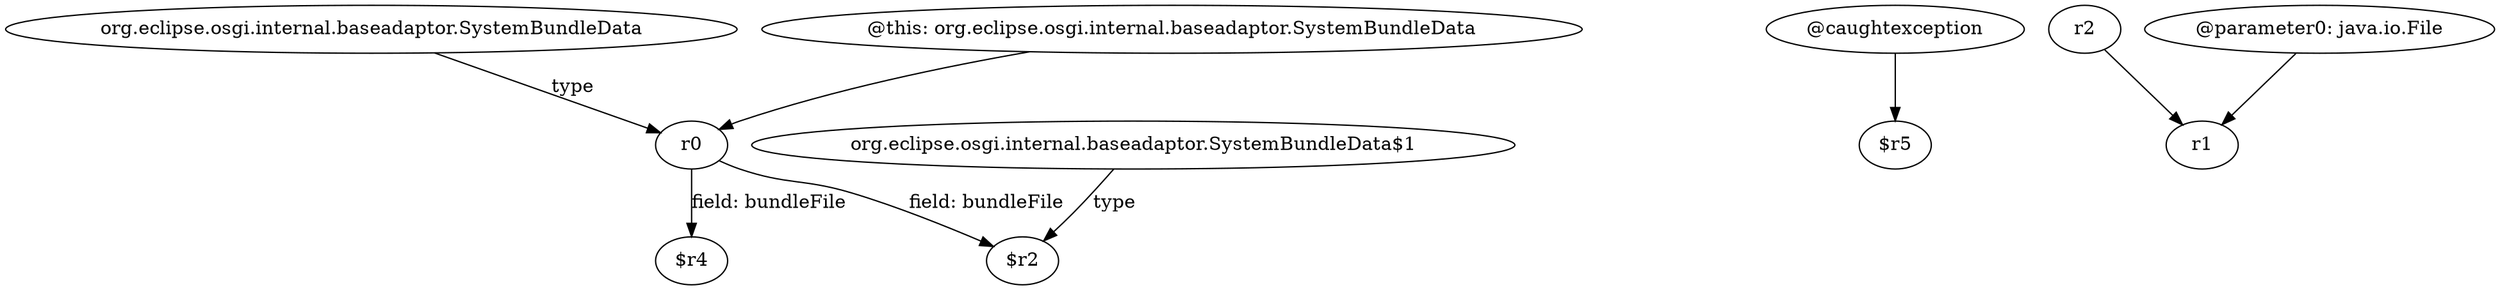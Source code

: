 digraph g {
0[label="org.eclipse.osgi.internal.baseadaptor.SystemBundleData"]
1[label="r0"]
0->1[label="type"]
2[label="$r2"]
1->2[label="field: bundleFile"]
3[label="@caughtexception"]
4[label="$r5"]
3->4[label=""]
5[label="org.eclipse.osgi.internal.baseadaptor.SystemBundleData$1"]
5->2[label="type"]
6[label="r2"]
7[label="r1"]
6->7[label=""]
8[label="$r4"]
1->8[label="field: bundleFile"]
9[label="@parameter0: java.io.File"]
9->7[label=""]
10[label="@this: org.eclipse.osgi.internal.baseadaptor.SystemBundleData"]
10->1[label=""]
}